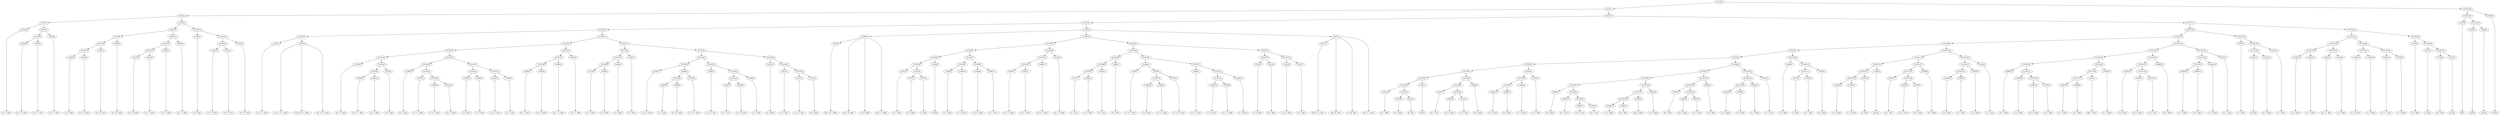 digraph sample{
"L2535(0)"->"[D  F  G](0)"
"L3858(0)"->"[D  E  F  G](0)"
"L3858(1)"->"[D  E  F  G](1)"
"L5310(5)"->"L3858(0)"
"L5310(5)"->"L3858(1)"
"L3858(2)"->"[D  E  F  G](2)"
"L5310(4)"->"L5310(5)"
"L5310(4)"->"L3858(2)"
"L5310(3)"->"L2535(0)"
"L5310(3)"->"L5310(4)"
"L1286(0)"->"[C  E  G](0)"
"L2394(0)"->"[C  D  E  G](0)"
"L5310(10)"->"L1286(0)"
"L5310(10)"->"L2394(0)"
"L2394(1)"->"[C  D  E  G](1)"
"L5310(9)"->"L5310(10)"
"L5310(9)"->"L2394(1)"
"L2394(2)"->"[C  D  E  G](2)"
"L5310(8)"->"L5310(9)"
"L5310(8)"->"L2394(2)"
"L3818(0)"->"[D  F  G  B](0)"
"L3818(1)"->"[D  F  G  B](1)"
"L5310(13)"->"L3818(0)"
"L5310(13)"->"L3818(1)"
"L3818(2)"->"[D  F  G  B](2)"
"L5310(12)"->"L5310(13)"
"L5310(12)"->"L3818(2)"
"L3818(3)"->"[D  F  G  B](3)"
"L5310(11)"->"L5310(12)"
"L5310(11)"->"L3818(3)"
"L5310(7)"->"L5310(8)"
"L5310(7)"->"L5310(11)"
"L1286(1)"->"[C  E  G](1)"
"L3023(0)"->"[C  E  F  G](0)"
"L3023(1)"->"[C  E  F  G](1)"
"L5310(16)"->"L3023(0)"
"L5310(16)"->"L3023(1)"
"L3023(2)"->"[C  E  F  G](2)"
"L5310(15)"->"L5310(16)"
"L5310(15)"->"L3023(2)"
"L5310(14)"->"L1286(1)"
"L5310(14)"->"L5310(15)"
"L5310(6)"->"L5310(7)"
"L5310(6)"->"L5310(14)"
"L5310(2)"->"L5310(3)"
"L5310(2)"->"L5310(6)"
"L1482(0)"->"[Cis  E  G  A](0)"
"L4533(0)"->"[Cis  E  F  G  A](0)"
"L4533(0)"->"[Cis  Dis  E  G  A](0)"
"L4533(0)"->"[Cis  E  F  G  A](1)"
"L5310(20)"->"L1482(0)"
"L5310(20)"->"L4533(0)"
"L3920(0)"->"[D  E  F  A](0)"
"L3666(0)"->"[Cis  D  F  A](0)"
"L3865(0)"->"[D  F  A  B](0)"
"L5310(26)"->"L3666(0)"
"L5310(26)"->"L3865(0)"
"L2340(0)"->"[D  F  A](0)"
"L5310(25)"->"L5310(26)"
"L5310(25)"->"L2340(0)"
"L5310(24)"->"L3920(0)"
"L5310(24)"->"L5310(25)"
"L1286(2)"->"[C  E  G](2)"
"L3010(0)"->"[C  E  G  B](0)"
"L3859(0)"->"[E  F  G  B](0)"
"L3818(4)"->"[D  F  G  B](4)"
"L5310(30)"->"L3859(0)"
"L5310(30)"->"L3818(4)"
"L5310(29)"->"L3010(0)"
"L5310(29)"->"L5310(30)"
"L5310(28)"->"L1286(2)"
"L5310(28)"->"L5310(29)"
"L1286(3)"->"[C  E  G](3)"
"L1286(4)"->"[C  E  G](4)"
"L5310(32)"->"L1286(3)"
"L5310(32)"->"L1286(4)"
"L2394(3)"->"[C  D  E  G](3)"
"L1286(5)"->"[C  E  G](5)"
"L5310(33)"->"L2394(3)"
"L5310(33)"->"L1286(5)"
"L5310(31)"->"L5310(32)"
"L5310(31)"->"L5310(33)"
"L5310(27)"->"L5310(28)"
"L5310(27)"->"L5310(31)"
"L5310(23)"->"L5310(24)"
"L5310(23)"->"L5310(27)"
"L3859(1)"->"[E  F  G  B](1)"
"L3818(5)"->"[D  F  G  B](5)"
"L5310(36)"->"L3859(1)"
"L5310(36)"->"L3818(5)"
"L4685(0)"->"[Cis  F  G  B](0)"
"L5310(35)"->"L5310(36)"
"L5310(35)"->"L4685(0)"
"L3818(6)"->"[D  F  G  B](6)"
"L5310(34)"->"L5310(35)"
"L5310(34)"->"L3818(6)"
"L5310(22)"->"L5310(23)"
"L5310(22)"->"L5310(34)"
"L3170(0)"->"[C  F  G](0)"
"L3586(0)"->"[F  G  B](0)"
"L5310(40)"->"L3170(0)"
"L5310(40)"->"L3586(0)"
"L2249(0)"->"[F  G  A](0)"
"L5310(39)"->"L5310(40)"
"L5310(39)"->"L2249(0)"
"L3586(1)"->"[F  G  B](1)"
"L5310(38)"->"L5310(39)"
"L5310(38)"->"L3586(1)"
"L2394(4)"->"[C  D  E  G](4)"
"L1286(6)"->"[C  E  G](6)"
"L3060(0)"->"[C  E  G  A](0)"
"L5310(44)"->"L1286(6)"
"L5310(44)"->"L3060(0)"
"L3728(0)"->"[C  E  Fis  G](0)"
"L5269(0)"->"L5310(44)"
"L5269(0)"->"L3728(0)"
"L5310(43)"->"L2394(4)"
"L5310(43)"->"L5269(0)"
"L3060(1)"->"[C  E  G  A](1)"
"L1286(7)"->"[C  E  G](7)"
"L2394(5)"->"[C  D  E  G](5)"
"L5310(47)"->"L1286(7)"
"L5310(47)"->"L2394(5)"
"L1286(8)"->"[C  E  G](8)"
"L5310(46)"->"L5310(47)"
"L5310(46)"->"L1286(8)"
"L5310(45)"->"L3060(1)"
"L5310(45)"->"L5310(46)"
"L5310(42)"->"L5310(43)"
"L5310(42)"->"L5310(45)"
"L3451(0)"->"[E  G  B](0)"
"L3451(1)"->"[E  G  B](1)"
"L3010(1)"->"[C  E  G  B](1)"
"L3451(2)"->"[E  G  B](2)"
"L5310(50)"->"L3010(1)"
"L5310(50)"->"L3451(2)"
"L5310(49)"->"L3451(1)"
"L5310(49)"->"L5310(50)"
"L5310(48)"->"L3451(0)"
"L5310(48)"->"L5310(49)"
"L5310(41)"->"L5310(42)"
"L5310(41)"->"L5310(48)"
"L5310(37)"->"L5310(38)"
"L5310(37)"->"L5310(41)"
"L5310(21)"->"L5310(22)"
"L5310(21)"->"L5310(37)"
"L5310(19)"->"L5310(20)"
"L5310(19)"->"L5310(21)"
"L1440(0)"->"[Dis  Fis  A  B](0)"
"L2887(0)"->"[Dis  Ais  B](0)"
"L2887(0)"->"[C  Dis  B](0)"
"L2887(0)"->"L1440(0)"
"L2887(0)"->"[Fis  G  A  B](0)"
"L3451(3)"->"[E  G  B](3)"
"L3451(4)"->"[E  G  B](4)"
"L2427(0)"->"[E  G](0)"
"L5310(56)"->"L3451(4)"
"L5310(56)"->"L2427(0)"
"L5310(55)"->"L3451(3)"
"L5310(55)"->"L5310(56)"
"L1084(0)"->"[rest](0)"
"L5310(54)"->"L5310(55)"
"L5310(54)"->"L1084(0)"
"L1286(9)"->"[C  E  G](9)"
"L1286(10)"->"[C  E  G](10)"
"L5310(58)"->"L1286(9)"
"L5310(58)"->"L1286(10)"
"L2394(6)"->"[C  D  E  G](6)"
"L1286(11)"->"[C  E  G](11)"
"L5310(59)"->"L2394(6)"
"L5310(59)"->"L1286(11)"
"L5310(57)"->"L5310(58)"
"L5310(57)"->"L5310(59)"
"L5310(53)"->"L5310(54)"
"L5310(53)"->"L5310(57)"
"L3859(2)"->"[E  F  G  B](2)"
"L3818(7)"->"[D  F  G  B](7)"
"L5310(62)"->"L3859(2)"
"L5310(62)"->"L3818(7)"
"L4685(1)"->"[Cis  F  G  B](1)"
"L5310(61)"->"L5310(62)"
"L5310(61)"->"L4685(1)"
"L3818(8)"->"[D  F  G  B](8)"
"L5310(60)"->"L5310(61)"
"L5310(60)"->"L3818(8)"
"L5310(52)"->"L5310(53)"
"L5310(52)"->"L5310(60)"
"L3170(1)"->"[C  F  G](1)"
"L3586(2)"->"[F  G  B](2)"
"L5310(67)"->"L3170(1)"
"L5310(67)"->"L3586(2)"
"L2249(1)"->"[F  G  A](1)"
"L5310(66)"->"L5310(67)"
"L5310(66)"->"L2249(1)"
"L3586(3)"->"[F  G  B](3)"
"L5310(65)"->"L5310(66)"
"L5310(65)"->"L3586(3)"
"L2394(7)"->"[C  D  E  G](7)"
"L1286(12)"->"[C  E  G](12)"
"L3060(2)"->"[C  E  G  A](2)"
"L5310(70)"->"L1286(12)"
"L5310(70)"->"L3060(2)"
"L3728(1)"->"[C  E  Fis  G](1)"
"L5269(1)"->"L5310(70)"
"L5269(1)"->"L3728(1)"
"L5310(69)"->"L2394(7)"
"L5310(69)"->"L5269(1)"
"L3060(3)"->"[C  E  G  A](3)"
"L1286(13)"->"[C  E  G](13)"
"L2394(8)"->"[C  D  E  G](8)"
"L5310(73)"->"L1286(13)"
"L5310(73)"->"L2394(8)"
"L1286(14)"->"[C  E  G](14)"
"L5310(72)"->"L5310(73)"
"L5310(72)"->"L1286(14)"
"L5310(71)"->"L3060(3)"
"L5310(71)"->"L5310(72)"
"L5310(68)"->"L5310(69)"
"L5310(68)"->"L5310(71)"
"L5310(64)"->"L5310(65)"
"L5310(64)"->"L5310(68)"
"L3451(5)"->"[E  G  B](5)"
"L3451(6)"->"[E  G  B](6)"
"L5310(75)"->"L3451(5)"
"L5310(75)"->"L3451(6)"
"L3010(2)"->"[C  E  G  B](2)"
"L3451(7)"->"[E  G  B](7)"
"L5310(76)"->"L3010(2)"
"L5310(76)"->"L3451(7)"
"L5310(74)"->"L5310(75)"
"L5310(74)"->"L5310(76)"
"L5310(63)"->"L5310(64)"
"L5310(63)"->"L5310(74)"
"L5310(51)"->"L5310(52)"
"L5310(51)"->"L5310(63)"
"L1440(1)"->"[Dis  Fis  A  B](1)"
"L2887(1)"->"[Dis  Ais  B](1)"
"L2887(1)"->"[C  Dis  B](1)"
"L2887(1)"->"L1440(1)"
"L2887(1)"->"[Fis  G  A  B](1)"
"L-2129(0)"->"L2887(0)"
"L-2129(0)"->"L5310(51)"
"L-2129(0)"->"L2887(1)"
"L5310(18)"->"L5310(19)"
"L5310(18)"->"L-2129(0)"
"L3451(8)"->"[E  G  B](8)"
"L3451(9)"->"[E  G  B](9)"
"L2427(1)"->"[E  G](1)"
"L5310(87)"->"L3451(9)"
"L5310(87)"->"L2427(1)"
"L5310(86)"->"L3451(8)"
"L5310(86)"->"L5310(87)"
"L1084(1)"->"[rest](1)"
"L5310(85)"->"L5310(86)"
"L5310(85)"->"L1084(1)"
"L2535(1)"->"[D  F  G](1)"
"L3885(0)"->"[Cis  E  G](0)"
"L2535(2)"->"[D  F  G](2)"
"L5310(90)"->"L3885(0)"
"L5310(90)"->"L2535(2)"
"L5310(89)"->"L2535(1)"
"L5310(89)"->"L5310(90)"
"L2998(0)"->"[D  G  B](0)"
"L5310(88)"->"L5310(89)"
"L5310(88)"->"L2998(0)"
"L5310(84)"->"L5310(85)"
"L5310(84)"->"L5310(88)"
"L1286(15)"->"[C  E  G](15)"
"L2998(1)"->"[D  G  B](1)"
"L5310(93)"->"L1286(15)"
"L5310(93)"->"L2998(1)"
"L1286(16)"->"[C  E  G](16)"
"L5310(92)"->"L5310(93)"
"L5310(92)"->"L1286(16)"
"L3831(0)"->"[C  G  A](0)"
"L5310(91)"->"L5310(92)"
"L5310(91)"->"L3831(0)"
"L5310(83)"->"L5310(84)"
"L5310(83)"->"L5310(91)"
"L2998(2)"->"[D  G  B](2)"
"L1286(17)"->"[C  E  G](17)"
"L3885(1)"->"[Cis  E  G](1)"
"L2535(3)"->"[D  F  G](3)"
"L5310(99)"->"L3885(1)"
"L5310(99)"->"L2535(3)"
"L5310(98)"->"L1286(17)"
"L5310(98)"->"L5310(99)"
"L5310(97)"->"L2998(2)"
"L5310(97)"->"L5310(98)"
"L1286(18)"->"[C  E  G](18)"
"L2998(3)"->"[D  G  B](3)"
"L5310(102)"->"L1286(18)"
"L5310(102)"->"L2998(3)"
"L3083(0)"->"[Dis  G  B](0)"
"L5310(101)"->"L5310(102)"
"L5310(101)"->"L3083(0)"
"L1286(19)"->"[C  E  G](19)"
"L5310(100)"->"L5310(101)"
"L5310(100)"->"L1286(19)"
"L5310(96)"->"L5310(97)"
"L5310(96)"->"L5310(100)"
"L2535(4)"->"[D  F  G](4)"
"L3885(2)"->"[Cis  E  G](2)"
"L2535(5)"->"[D  F  G](5)"
"L5310(105)"->"L3885(2)"
"L5310(105)"->"L2535(5)"
"L5310(104)"->"L2535(4)"
"L5310(104)"->"L5310(105)"
"L2998(4)"->"[D  G  B](4)"
"L5310(103)"->"L5310(104)"
"L5310(103)"->"L2998(4)"
"L5310(95)"->"L5310(96)"
"L5310(95)"->"L5310(103)"
"L1286(20)"->"[C  E  G](20)"
"L2998(5)"->"[D  G  B](5)"
"L5310(108)"->"L1286(20)"
"L5310(108)"->"L2998(5)"
"L1286(21)"->"[C  E  G](21)"
"L5310(107)"->"L5310(108)"
"L5310(107)"->"L1286(21)"
"L3831(1)"->"[C  G  A](1)"
"L5310(106)"->"L5310(107)"
"L5310(106)"->"L3831(1)"
"L5310(94)"->"L5310(95)"
"L5310(94)"->"L5310(106)"
"L5310(82)"->"L5310(83)"
"L5310(82)"->"L5310(94)"
"L4540(0)"->"[C  D  B](0)"
"L4301(0)"->"[D  E](0)"
"L2535(6)"->"[D  F  G](6)"
"L5310(111)"->"L4301(0)"
"L5310(111)"->"L2535(6)"
"L2455(0)"->"[G  A  B](0)"
"L5310(110)"->"L5310(111)"
"L5310(110)"->"L2455(0)"
"L5310(109)"->"L4540(0)"
"L5310(109)"->"L5310(110)"
"L5310(81)"->"L5310(82)"
"L5310(81)"->"L5310(109)"
"L1286(22)"->"[C  E  G](22)"
"L1286(23)"->"[C  E  G](23)"
"L5310(116)"->"L1286(22)"
"L5310(116)"->"L1286(23)"
"L4419(0)"->"[C  E](0)"
"L5310(115)"->"L5310(116)"
"L5310(115)"->"L4419(0)"
"L1084(2)"->"[rest](2)"
"L5310(114)"->"L5310(115)"
"L5310(114)"->"L1084(2)"
"L2535(7)"->"[D  F  G](7)"
"L3885(3)"->"[Cis  E  G](3)"
"L2535(8)"->"[D  F  G](8)"
"L5310(119)"->"L3885(3)"
"L5310(119)"->"L2535(8)"
"L5310(118)"->"L2535(7)"
"L5310(118)"->"L5310(119)"
"L2998(6)"->"[D  G  B](6)"
"L5310(117)"->"L5310(118)"
"L5310(117)"->"L2998(6)"
"L5310(113)"->"L5310(114)"
"L5310(113)"->"L5310(117)"
"L1286(24)"->"[C  E  G](24)"
"L2998(7)"->"[D  G  B](7)"
"L5310(122)"->"L1286(24)"
"L5310(122)"->"L2998(7)"
"L1286(25)"->"[C  E  G](25)"
"L5310(121)"->"L5310(122)"
"L5310(121)"->"L1286(25)"
"L3831(2)"->"[C  G  A](2)"
"L5310(120)"->"L5310(121)"
"L5310(120)"->"L3831(2)"
"L5310(112)"->"L5310(113)"
"L5310(112)"->"L5310(120)"
"L5310(80)"->"L5310(81)"
"L5310(80)"->"L5310(112)"
"L2998(8)"->"[D  G  B](8)"
"L1286(26)"->"[C  E  G](26)"
"L3885(4)"->"[Cis  E  G](4)"
"L2535(9)"->"[D  F  G](9)"
"L5310(128)"->"L3885(4)"
"L5310(128)"->"L2535(9)"
"L5310(127)"->"L1286(26)"
"L5310(127)"->"L5310(128)"
"L5310(126)"->"L2998(8)"
"L5310(126)"->"L5310(127)"
"L1286(27)"->"[C  E  G](27)"
"L2998(9)"->"[D  G  B](9)"
"L5310(131)"->"L1286(27)"
"L5310(131)"->"L2998(9)"
"L3083(1)"->"[Dis  G  B](1)"
"L5310(130)"->"L5310(131)"
"L5310(130)"->"L3083(1)"
"L1286(28)"->"[C  E  G](28)"
"L5310(129)"->"L5310(130)"
"L5310(129)"->"L1286(28)"
"L5310(125)"->"L5310(126)"
"L5310(125)"->"L5310(129)"
"L2535(10)"->"[D  F  G](10)"
"L3885(5)"->"[Cis  E  G](5)"
"L2535(11)"->"[D  F  G](11)"
"L5310(134)"->"L3885(5)"
"L5310(134)"->"L2535(11)"
"L5310(133)"->"L2535(10)"
"L5310(133)"->"L5310(134)"
"L2998(10)"->"[D  G  B](10)"
"L5310(132)"->"L5310(133)"
"L5310(132)"->"L2998(10)"
"L5310(124)"->"L5310(125)"
"L5310(124)"->"L5310(132)"
"L1286(29)"->"[C  E  G](29)"
"L2998(11)"->"[D  G  B](11)"
"L5310(137)"->"L1286(29)"
"L5310(137)"->"L2998(11)"
"L1286(30)"->"[C  E  G](30)"
"L5310(136)"->"L5310(137)"
"L5310(136)"->"L1286(30)"
"L3831(3)"->"[C  G  A](3)"
"L5310(135)"->"L5310(136)"
"L5310(135)"->"L3831(3)"
"L5310(123)"->"L5310(124)"
"L5310(123)"->"L5310(135)"
"L5310(79)"->"L5310(80)"
"L5310(79)"->"L5310(123)"
"L4540(1)"->"[C  D  B](1)"
"L4301(1)"->"[D  E](1)"
"L2535(12)"->"[D  F  G](12)"
"L5310(140)"->"L4301(1)"
"L5310(140)"->"L2535(12)"
"L2455(1)"->"[G  A  B](1)"
"L5310(139)"->"L5310(140)"
"L5310(139)"->"L2455(1)"
"L5310(138)"->"L4540(1)"
"L5310(138)"->"L5310(139)"
"L5310(78)"->"L5310(79)"
"L5310(78)"->"L5310(138)"
"L1286(31)"->"[C  E  G](31)"
"L1286(32)"->"[C  E  G](32)"
"L5310(144)"->"L1286(31)"
"L5310(144)"->"L1286(32)"
"L2080(0)"->"[D  F  G  A](0)"
"L3586(4)"->"[F  G  B](4)"
"L5310(145)"->"L2080(0)"
"L5310(145)"->"L3586(4)"
"L5310(143)"->"L5310(144)"
"L5310(143)"->"L5310(145)"
"L1286(33)"->"[C  E  G](33)"
"L1286(34)"->"[C  E  G](34)"
"L5310(147)"->"L1286(33)"
"L5310(147)"->"L1286(34)"
"L2080(1)"->"[D  F  G  A](1)"
"L3586(5)"->"[F  G  B](5)"
"L5310(148)"->"L2080(1)"
"L5310(148)"->"L3586(5)"
"L5310(146)"->"L5310(147)"
"L5310(146)"->"L5310(148)"
"L5310(142)"->"L5310(143)"
"L5310(142)"->"L5310(146)"
"L4364(0)"->"[C  E  B](0)"
"L4419(1)"->"[C  E](1)"
"L3769(0)"->"[Dis  G](0)"
"L2427(2)"->"[E  G](2)"
"L5310(151)"->"L3769(0)"
"L5310(151)"->"L2427(2)"
"L5310(150)"->"L4419(1)"
"L5310(150)"->"L5310(151)"
"L5310(149)"->"L4364(0)"
"L5310(149)"->"L5310(150)"
"L5310(141)"->"L5310(142)"
"L5310(141)"->"L5310(149)"
"L5310(77)"->"L5310(78)"
"L5310(77)"->"L5310(141)"
"L5310(17)"->"L5310(18)"
"L5310(17)"->"L5310(77)"
"L5310(1)"->"L5310(2)"
"L5310(1)"->"L5310(17)"
"L2281(0)"->"[C](0)"
"L1084(3)"->"[rest](3)"
"L1084(4)"->"[rest](4)"
"L5310(154)"->"L1084(3)"
"L5310(154)"->"L1084(4)"
"L5310(153)"->"L2281(0)"
"L5310(153)"->"L5310(154)"
"L1084(5)"->"[rest](5)"
"L5310(152)"->"L5310(153)"
"L5310(152)"->"L1084(5)"
"L5310(0)"->"L5310(1)"
"L5310(0)"->"L5310(152)"
{rank = min; "L5310(0)"}
{rank = same; "L5310(1)"; "L5310(152)";}
{rank = same; "L5310(2)"; "L5310(17)"; "L5310(153)"; "L1084(5)";}
{rank = same; "L5310(3)"; "L5310(6)"; "L5310(18)"; "L5310(77)"; "L2281(0)"; "L5310(154)";}
{rank = same; "L2535(0)"; "L5310(4)"; "L5310(7)"; "L5310(14)"; "L5310(19)"; "L-2129(0)"; "L5310(78)"; "L5310(141)"; "L1084(3)"; "L1084(4)";}
{rank = same; "L5310(5)"; "L3858(2)"; "L5310(8)"; "L5310(11)"; "L1286(1)"; "L5310(15)"; "L5310(20)"; "L5310(21)"; "L2887(0)"; "L5310(51)"; "L2887(1)"; "L5310(79)"; "L5310(138)"; "L5310(142)"; "L5310(149)";}
{rank = same; "L3858(0)"; "L3858(1)"; "L5310(9)"; "L2394(2)"; "L5310(12)"; "L3818(3)"; "L5310(16)"; "L3023(2)"; "L1482(0)"; "L4533(0)"; "L5310(22)"; "L5310(37)"; "L1440(0)"; "L5310(52)"; "L5310(63)"; "L1440(1)"; "L5310(80)"; "L5310(123)"; "L4540(1)"; "L5310(139)"; "L5310(143)"; "L5310(146)"; "L4364(0)"; "L5310(150)";}
{rank = same; "L5310(10)"; "L2394(1)"; "L5310(13)"; "L3818(2)"; "L3023(0)"; "L3023(1)"; "L5310(23)"; "L5310(34)"; "L5310(38)"; "L5310(41)"; "L5310(53)"; "L5310(60)"; "L5310(64)"; "L5310(74)"; "L5310(81)"; "L5310(112)"; "L5310(124)"; "L5310(135)"; "L5310(140)"; "L2455(1)"; "L5310(144)"; "L5310(145)"; "L5310(147)"; "L5310(148)"; "L4419(1)"; "L5310(151)";}
{rank = same; "L1286(0)"; "L2394(0)"; "L3818(0)"; "L3818(1)"; "L5310(24)"; "L5310(27)"; "L5310(35)"; "L3818(6)"; "L5310(39)"; "L3586(1)"; "L5310(42)"; "L5310(48)"; "L5310(54)"; "L5310(57)"; "L5310(61)"; "L3818(8)"; "L5310(65)"; "L5310(68)"; "L5310(75)"; "L5310(76)"; "L5310(82)"; "L5310(109)"; "L5310(113)"; "L5310(120)"; "L5310(125)"; "L5310(132)"; "L5310(136)"; "L3831(3)"; "L4301(1)"; "L2535(12)"; "L1286(31)"; "L1286(32)"; "L2080(0)"; "L3586(4)"; "L1286(33)"; "L1286(34)"; "L2080(1)"; "L3586(5)"; "L3769(0)"; "L2427(2)";}
{rank = same; "L3920(0)"; "L5310(25)"; "L5310(28)"; "L5310(31)"; "L5310(36)"; "L4685(0)"; "L5310(40)"; "L2249(0)"; "L5310(43)"; "L5310(45)"; "L3451(0)"; "L5310(49)"; "L5310(55)"; "L1084(0)"; "L5310(58)"; "L5310(59)"; "L5310(62)"; "L4685(1)"; "L5310(66)"; "L3586(3)"; "L5310(69)"; "L5310(71)"; "L3451(5)"; "L3451(6)"; "L3010(2)"; "L3451(7)"; "L5310(83)"; "L5310(94)"; "L4540(0)"; "L5310(110)"; "L5310(114)"; "L5310(117)"; "L5310(121)"; "L3831(2)"; "L5310(126)"; "L5310(129)"; "L5310(133)"; "L2998(10)"; "L5310(137)"; "L1286(30)";}
{rank = same; "L5310(26)"; "L2340(0)"; "L1286(2)"; "L5310(29)"; "L5310(32)"; "L5310(33)"; "L3859(1)"; "L3818(5)"; "L3170(0)"; "L3586(0)"; "L2394(4)"; "L5269(0)"; "L3060(1)"; "L5310(46)"; "L3451(1)"; "L5310(50)"; "L3451(3)"; "L5310(56)"; "L1286(9)"; "L1286(10)"; "L2394(6)"; "L1286(11)"; "L3859(2)"; "L3818(7)"; "L5310(67)"; "L2249(1)"; "L2394(7)"; "L5269(1)"; "L3060(3)"; "L5310(72)"; "L5310(84)"; "L5310(91)"; "L5310(95)"; "L5310(106)"; "L5310(111)"; "L2455(0)"; "L5310(115)"; "L1084(2)"; "L5310(118)"; "L2998(6)"; "L5310(122)"; "L1286(25)"; "L2998(8)"; "L5310(127)"; "L5310(130)"; "L1286(28)"; "L2535(10)"; "L5310(134)"; "L1286(29)"; "L2998(11)";}
{rank = same; "L3666(0)"; "L3865(0)"; "L3010(0)"; "L5310(30)"; "L1286(3)"; "L1286(4)"; "L2394(3)"; "L1286(5)"; "L5310(44)"; "L3728(0)"; "L5310(47)"; "L1286(8)"; "L3010(1)"; "L3451(2)"; "L3451(4)"; "L2427(0)"; "L3170(1)"; "L3586(2)"; "L5310(70)"; "L3728(1)"; "L5310(73)"; "L1286(14)"; "L5310(85)"; "L5310(88)"; "L5310(92)"; "L3831(0)"; "L5310(96)"; "L5310(103)"; "L5310(107)"; "L3831(1)"; "L4301(0)"; "L2535(6)"; "L5310(116)"; "L4419(0)"; "L2535(7)"; "L5310(119)"; "L1286(24)"; "L2998(7)"; "L1286(26)"; "L5310(128)"; "L5310(131)"; "L3083(1)"; "L3885(5)"; "L2535(11)";}
{rank = same; "L3859(0)"; "L3818(4)"; "L1286(6)"; "L3060(0)"; "L1286(7)"; "L2394(5)"; "L1286(12)"; "L3060(2)"; "L1286(13)"; "L2394(8)"; "L5310(86)"; "L1084(1)"; "L5310(89)"; "L2998(0)"; "L5310(93)"; "L1286(16)"; "L5310(97)"; "L5310(100)"; "L5310(104)"; "L2998(4)"; "L5310(108)"; "L1286(21)"; "L1286(22)"; "L1286(23)"; "L3885(3)"; "L2535(8)"; "L3885(4)"; "L2535(9)"; "L1286(27)"; "L2998(9)";}
{rank = same; "L3451(8)"; "L5310(87)"; "L2535(1)"; "L5310(90)"; "L1286(15)"; "L2998(1)"; "L2998(2)"; "L5310(98)"; "L5310(101)"; "L1286(19)"; "L2535(4)"; "L5310(105)"; "L1286(20)"; "L2998(5)";}
{rank = same; "L3451(9)"; "L2427(1)"; "L3885(0)"; "L2535(2)"; "L1286(17)"; "L5310(99)"; "L5310(102)"; "L3083(0)"; "L3885(2)"; "L2535(5)";}
{rank = same; "L3885(1)"; "L2535(3)"; "L1286(18)"; "L2998(3)";}
{rank = max; "[C  D  B](0)"; "[C  D  B](1)"; "[C  D  E  G](0)"; "[C  D  E  G](1)"; "[C  D  E  G](2)"; "[C  D  E  G](3)"; "[C  D  E  G](4)"; "[C  D  E  G](5)"; "[C  D  E  G](6)"; "[C  D  E  G](7)"; "[C  D  E  G](8)"; "[C  Dis  B](0)"; "[C  Dis  B](1)"; "[C  E  B](0)"; "[C  E  F  G](0)"; "[C  E  F  G](1)"; "[C  E  F  G](2)"; "[C  E  Fis  G](0)"; "[C  E  Fis  G](1)"; "[C  E  G  A](0)"; "[C  E  G  A](1)"; "[C  E  G  A](2)"; "[C  E  G  A](3)"; "[C  E  G  B](0)"; "[C  E  G  B](1)"; "[C  E  G  B](2)"; "[C  E  G](0)"; "[C  E  G](1)"; "[C  E  G](10)"; "[C  E  G](11)"; "[C  E  G](12)"; "[C  E  G](13)"; "[C  E  G](14)"; "[C  E  G](15)"; "[C  E  G](16)"; "[C  E  G](17)"; "[C  E  G](18)"; "[C  E  G](19)"; "[C  E  G](2)"; "[C  E  G](20)"; "[C  E  G](21)"; "[C  E  G](22)"; "[C  E  G](23)"; "[C  E  G](24)"; "[C  E  G](25)"; "[C  E  G](26)"; "[C  E  G](27)"; "[C  E  G](28)"; "[C  E  G](29)"; "[C  E  G](3)"; "[C  E  G](30)"; "[C  E  G](31)"; "[C  E  G](32)"; "[C  E  G](33)"; "[C  E  G](34)"; "[C  E  G](4)"; "[C  E  G](5)"; "[C  E  G](6)"; "[C  E  G](7)"; "[C  E  G](8)"; "[C  E  G](9)"; "[C  E](0)"; "[C  E](1)"; "[C  F  G](0)"; "[C  F  G](1)"; "[C  G  A](0)"; "[C  G  A](1)"; "[C  G  A](2)"; "[C  G  A](3)"; "[C](0)"; "[Cis  D  F  A](0)"; "[Cis  Dis  E  G  A](0)"; "[Cis  E  F  G  A](0)"; "[Cis  E  F  G  A](1)"; "[Cis  E  G  A](0)"; "[Cis  E  G](0)"; "[Cis  E  G](1)"; "[Cis  E  G](2)"; "[Cis  E  G](3)"; "[Cis  E  G](4)"; "[Cis  E  G](5)"; "[Cis  F  G  B](0)"; "[Cis  F  G  B](1)"; "[D  E  F  A](0)"; "[D  E  F  G](0)"; "[D  E  F  G](1)"; "[D  E  F  G](2)"; "[D  E](0)"; "[D  E](1)"; "[D  F  A  B](0)"; "[D  F  A](0)"; "[D  F  G  A](0)"; "[D  F  G  A](1)"; "[D  F  G  B](0)"; "[D  F  G  B](1)"; "[D  F  G  B](2)"; "[D  F  G  B](3)"; "[D  F  G  B](4)"; "[D  F  G  B](5)"; "[D  F  G  B](6)"; "[D  F  G  B](7)"; "[D  F  G  B](8)"; "[D  F  G](0)"; "[D  F  G](1)"; "[D  F  G](10)"; "[D  F  G](11)"; "[D  F  G](12)"; "[D  F  G](2)"; "[D  F  G](3)"; "[D  F  G](4)"; "[D  F  G](5)"; "[D  F  G](6)"; "[D  F  G](7)"; "[D  F  G](8)"; "[D  F  G](9)"; "[D  G  B](0)"; "[D  G  B](1)"; "[D  G  B](10)"; "[D  G  B](11)"; "[D  G  B](2)"; "[D  G  B](3)"; "[D  G  B](4)"; "[D  G  B](5)"; "[D  G  B](6)"; "[D  G  B](7)"; "[D  G  B](8)"; "[D  G  B](9)"; "[Dis  Ais  B](0)"; "[Dis  Ais  B](1)"; "[Dis  Fis  A  B](0)"; "[Dis  Fis  A  B](1)"; "[Dis  G  B](0)"; "[Dis  G  B](1)"; "[Dis  G](0)"; "[E  F  G  B](0)"; "[E  F  G  B](1)"; "[E  F  G  B](2)"; "[E  G  B](0)"; "[E  G  B](1)"; "[E  G  B](2)"; "[E  G  B](3)"; "[E  G  B](4)"; "[E  G  B](5)"; "[E  G  B](6)"; "[E  G  B](7)"; "[E  G  B](8)"; "[E  G  B](9)"; "[E  G](0)"; "[E  G](1)"; "[E  G](2)"; "[F  G  A](0)"; "[F  G  A](1)"; "[F  G  B](0)"; "[F  G  B](1)"; "[F  G  B](2)"; "[F  G  B](3)"; "[F  G  B](4)"; "[F  G  B](5)"; "[Fis  G  A  B](0)"; "[Fis  G  A  B](1)"; "[G  A  B](0)"; "[G  A  B](1)"; "[rest](0)"; "[rest](1)"; "[rest](2)"; "[rest](3)"; "[rest](4)"; "[rest](5)";}
}